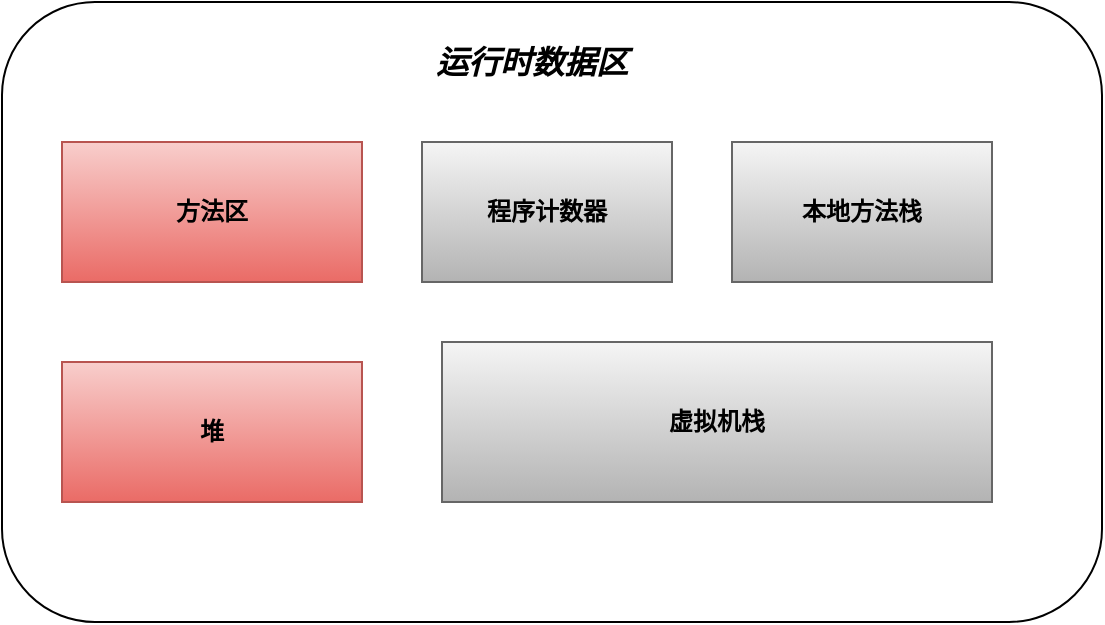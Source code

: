 <mxfile version="28.2.5">
  <diagram name="第 1 页" id="mmhWbz5sw94j-KuUNXgd">
    <mxGraphModel dx="1546" dy="906" grid="1" gridSize="10" guides="1" tooltips="1" connect="1" arrows="1" fold="1" page="1" pageScale="1" pageWidth="827" pageHeight="1169" math="0" shadow="0">
      <root>
        <mxCell id="0" />
        <mxCell id="1" parent="0" />
        <mxCell id="NzeepcIVsZRLkBc2XQmO-2" value="" style="rounded=1;whiteSpace=wrap;html=1;align=center;fontStyle=1;" vertex="1" parent="1">
          <mxGeometry x="120" y="230" width="550" height="310" as="geometry" />
        </mxCell>
        <mxCell id="NzeepcIVsZRLkBc2XQmO-3" value="运行时数据区" style="text;html=1;align=center;verticalAlign=middle;whiteSpace=wrap;rounded=0;fontStyle=3;fontSize=16;" vertex="1" parent="1">
          <mxGeometry x="320" y="240" width="130" height="40" as="geometry" />
        </mxCell>
        <mxCell id="NzeepcIVsZRLkBc2XQmO-4" value="&lt;b&gt;方法区&lt;/b&gt;" style="rounded=0;whiteSpace=wrap;html=1;fillColor=#f8cecc;strokeColor=#b85450;gradientColor=#ea6b66;" vertex="1" parent="1">
          <mxGeometry x="150" y="300" width="150" height="70" as="geometry" />
        </mxCell>
        <mxCell id="NzeepcIVsZRLkBc2XQmO-5" value="&lt;b&gt;堆&lt;/b&gt;" style="rounded=0;whiteSpace=wrap;html=1;fillColor=#f8cecc;gradientColor=#ea6b66;strokeColor=#b85450;" vertex="1" parent="1">
          <mxGeometry x="150" y="410" width="150" height="70" as="geometry" />
        </mxCell>
        <mxCell id="NzeepcIVsZRLkBc2XQmO-6" value="&lt;span&gt;程序计数器&lt;/span&gt;" style="rounded=0;whiteSpace=wrap;html=1;fontStyle=1;fillColor=#f5f5f5;gradientColor=#b3b3b3;strokeColor=#666666;" vertex="1" parent="1">
          <mxGeometry x="330" y="300" width="125" height="70" as="geometry" />
        </mxCell>
        <mxCell id="NzeepcIVsZRLkBc2XQmO-7" value="虚拟机栈" style="rounded=0;whiteSpace=wrap;html=1;fontStyle=1;fillColor=#f5f5f5;gradientColor=#b3b3b3;strokeColor=#666666;" vertex="1" parent="1">
          <mxGeometry x="340" y="400" width="275" height="80" as="geometry" />
        </mxCell>
        <mxCell id="NzeepcIVsZRLkBc2XQmO-8" value="&lt;span&gt;本地方法栈&lt;/span&gt;" style="rounded=0;whiteSpace=wrap;html=1;fontStyle=1;fillColor=#f5f5f5;gradientColor=#b3b3b3;strokeColor=#666666;" vertex="1" parent="1">
          <mxGeometry x="485" y="300" width="130" height="70" as="geometry" />
        </mxCell>
      </root>
    </mxGraphModel>
  </diagram>
</mxfile>
